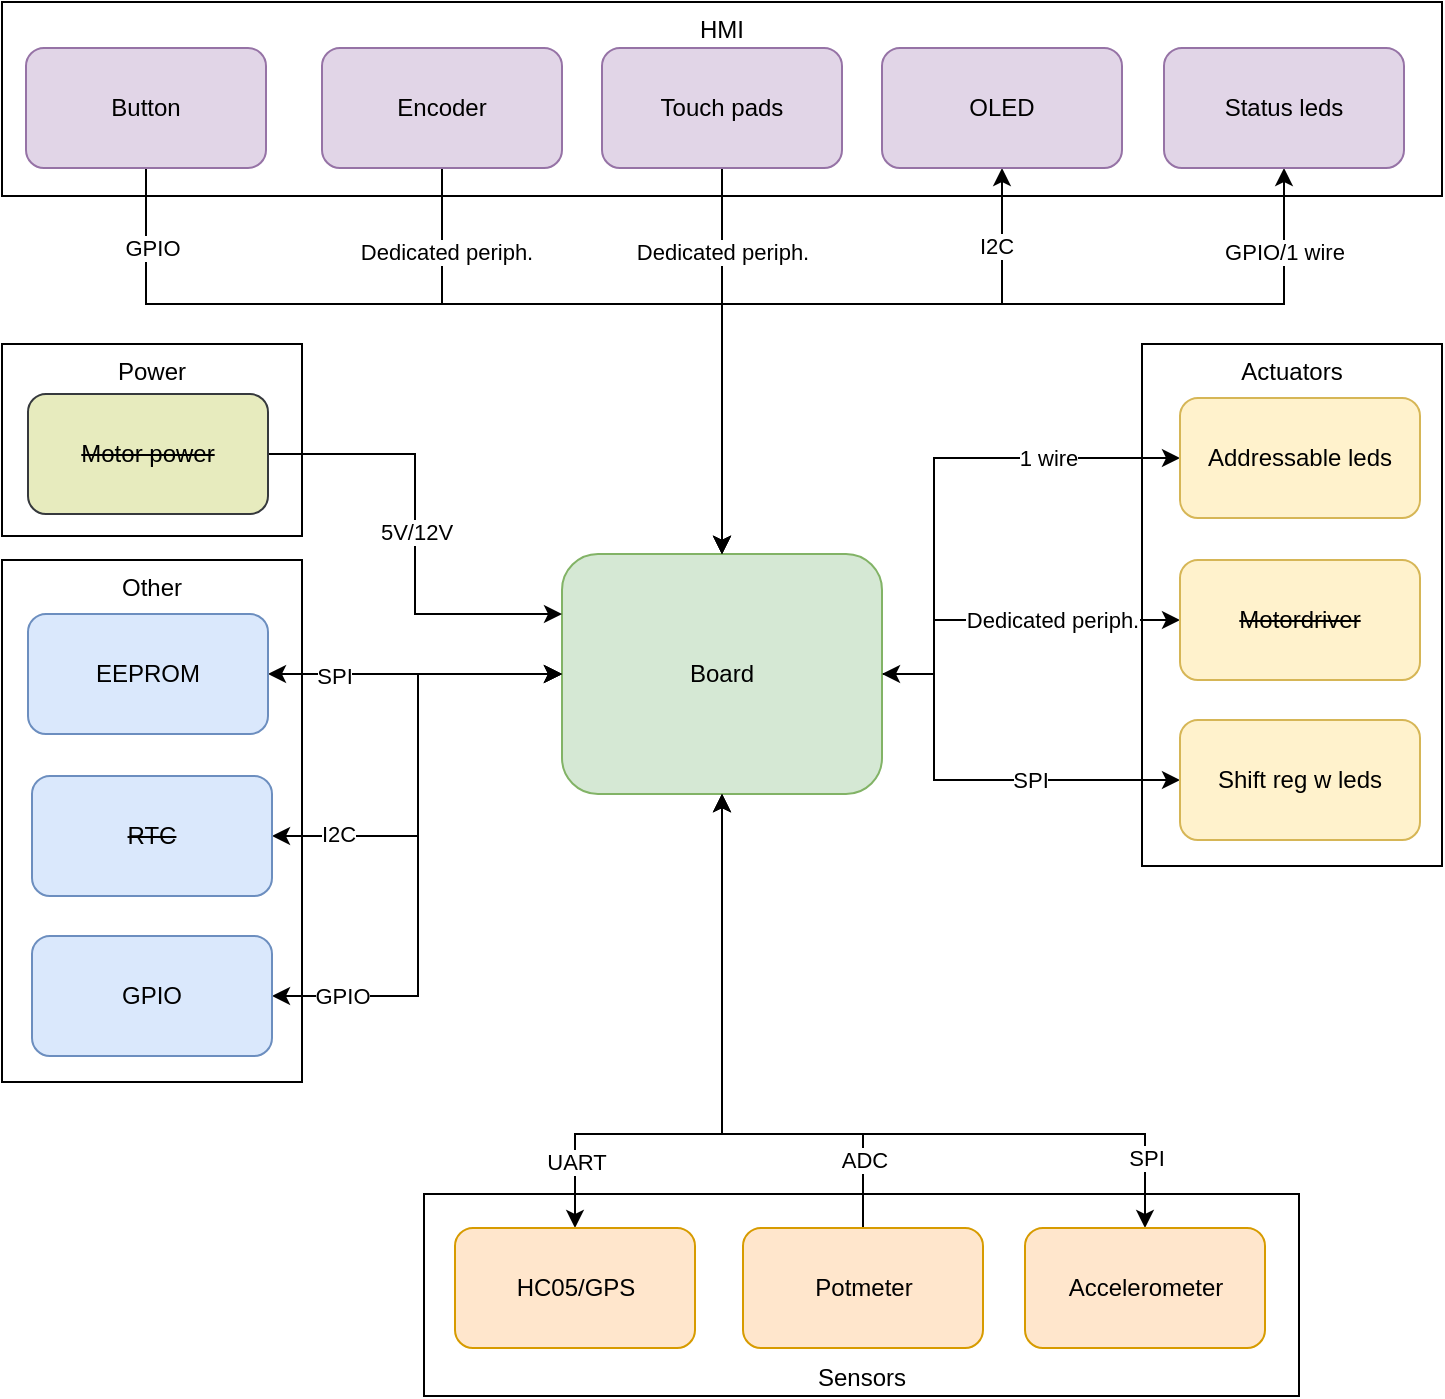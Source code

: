 <mxfile version="23.0.2" type="device">
  <diagram id="C5RBs43oDa-KdzZeNtuy" name="Page-1">
    <mxGraphModel dx="802" dy="943" grid="0" gridSize="10" guides="1" tooltips="1" connect="1" arrows="1" fold="1" page="1" pageScale="1" pageWidth="827" pageHeight="1169" math="0" shadow="0">
      <root>
        <mxCell id="WIyWlLk6GJQsqaUBKTNV-0" />
        <mxCell id="WIyWlLk6GJQsqaUBKTNV-1" parent="WIyWlLk6GJQsqaUBKTNV-0" />
        <mxCell id="BNZY-GQQ6ccpOPCzlgzK-45" value="HMI" style="rounded=0;whiteSpace=wrap;html=1;verticalAlign=top;" parent="WIyWlLk6GJQsqaUBKTNV-1" vertex="1">
          <mxGeometry x="55" y="269" width="720" height="97" as="geometry" />
        </mxCell>
        <mxCell id="BNZY-GQQ6ccpOPCzlgzK-44" value="Power" style="rounded=0;whiteSpace=wrap;html=1;verticalAlign=top;" parent="WIyWlLk6GJQsqaUBKTNV-1" vertex="1">
          <mxGeometry x="55" y="440" width="150" height="96" as="geometry" />
        </mxCell>
        <mxCell id="BNZY-GQQ6ccpOPCzlgzK-42" value="Sensors" style="rounded=0;whiteSpace=wrap;html=1;verticalAlign=bottom;" parent="WIyWlLk6GJQsqaUBKTNV-1" vertex="1">
          <mxGeometry x="266" y="865" width="437.5" height="101" as="geometry" />
        </mxCell>
        <mxCell id="BNZY-GQQ6ccpOPCzlgzK-40" value="Actuators" style="rounded=0;whiteSpace=wrap;html=1;verticalAlign=top;" parent="WIyWlLk6GJQsqaUBKTNV-1" vertex="1">
          <mxGeometry x="625" y="440" width="150" height="261" as="geometry" />
        </mxCell>
        <mxCell id="BNZY-GQQ6ccpOPCzlgzK-2" value="GPIO/1 wire" style="edgeStyle=orthogonalEdgeStyle;rounded=0;orthogonalLoop=1;jettySize=auto;html=1;entryX=0.5;entryY=1;entryDx=0;entryDy=0;" parent="WIyWlLk6GJQsqaUBKTNV-1" source="BNZY-GQQ6ccpOPCzlgzK-0" target="BNZY-GQQ6ccpOPCzlgzK-1" edge="1">
          <mxGeometry x="0.823" relative="1" as="geometry">
            <Array as="points">
              <mxPoint x="415" y="420" />
              <mxPoint x="696" y="420" />
            </Array>
            <mxPoint as="offset" />
            <mxPoint x="485" y="425" as="targetPoint" />
          </mxGeometry>
        </mxCell>
        <mxCell id="BNZY-GQQ6ccpOPCzlgzK-19" value="1 wire" style="edgeStyle=orthogonalEdgeStyle;rounded=0;orthogonalLoop=1;jettySize=auto;html=1;entryX=0;entryY=0.5;entryDx=0;entryDy=0;exitX=1;exitY=0.5;exitDx=0;exitDy=0;" parent="WIyWlLk6GJQsqaUBKTNV-1" source="BNZY-GQQ6ccpOPCzlgzK-0" target="BNZY-GQQ6ccpOPCzlgzK-18" edge="1">
          <mxGeometry x="0.481" relative="1" as="geometry">
            <Array as="points">
              <mxPoint x="521" y="605" />
              <mxPoint x="521" y="497" />
            </Array>
            <mxPoint as="offset" />
            <mxPoint x="585" y="515" as="targetPoint" />
          </mxGeometry>
        </mxCell>
        <mxCell id="sVcyXuBf6ooVwLhxNdBt-4" style="edgeStyle=orthogonalEdgeStyle;rounded=0;orthogonalLoop=1;jettySize=auto;html=1;exitX=1;exitY=0.5;exitDx=0;exitDy=0;entryX=0;entryY=0.5;entryDx=0;entryDy=0;" parent="WIyWlLk6GJQsqaUBKTNV-1" source="BNZY-GQQ6ccpOPCzlgzK-0" target="sVcyXuBf6ooVwLhxNdBt-2" edge="1">
          <mxGeometry relative="1" as="geometry">
            <Array as="points">
              <mxPoint x="521" y="605" />
              <mxPoint x="521" y="578" />
            </Array>
          </mxGeometry>
        </mxCell>
        <mxCell id="sVcyXuBf6ooVwLhxNdBt-5" value="Dedicated periph." style="edgeLabel;html=1;align=center;verticalAlign=middle;resizable=0;points=[];" parent="sVcyXuBf6ooVwLhxNdBt-4" vertex="1" connectable="0">
          <mxGeometry x="-0.121" relative="1" as="geometry">
            <mxPoint x="34" as="offset" />
          </mxGeometry>
        </mxCell>
        <mxCell id="BNZY-GQQ6ccpOPCzlgzK-0" value="Board" style="rounded=1;whiteSpace=wrap;html=1;fillColor=#d5e8d4;strokeColor=#82b366;" parent="WIyWlLk6GJQsqaUBKTNV-1" vertex="1">
          <mxGeometry x="335" y="545" width="160" height="120" as="geometry" />
        </mxCell>
        <mxCell id="BNZY-GQQ6ccpOPCzlgzK-1" value="Status leds" style="whiteSpace=wrap;html=1;rounded=1;fillColor=#e1d5e7;strokeColor=#9673a6;" parent="WIyWlLk6GJQsqaUBKTNV-1" vertex="1">
          <mxGeometry x="636" y="292" width="120" height="60" as="geometry" />
        </mxCell>
        <mxCell id="VwEL4zslP9OhHKFk7XXc-13" style="edgeStyle=orthogonalEdgeStyle;rounded=0;orthogonalLoop=1;jettySize=auto;html=1;exitX=0.5;exitY=0;exitDx=0;exitDy=0;entryX=0.5;entryY=1;entryDx=0;entryDy=0;" parent="WIyWlLk6GJQsqaUBKTNV-1" source="BNZY-GQQ6ccpOPCzlgzK-6" target="BNZY-GQQ6ccpOPCzlgzK-0" edge="1">
          <mxGeometry relative="1" as="geometry">
            <Array as="points">
              <mxPoint x="486" y="835" />
              <mxPoint x="415" y="835" />
            </Array>
          </mxGeometry>
        </mxCell>
        <mxCell id="sVcyXuBf6ooVwLhxNdBt-35" value="ADC" style="edgeLabel;html=1;align=center;verticalAlign=middle;resizable=0;points=[];" parent="VwEL4zslP9OhHKFk7XXc-13" vertex="1" connectable="0">
          <mxGeometry x="-0.79" relative="1" as="geometry">
            <mxPoint y="-4" as="offset" />
          </mxGeometry>
        </mxCell>
        <mxCell id="BNZY-GQQ6ccpOPCzlgzK-6" value="Potmeter" style="whiteSpace=wrap;html=1;rounded=1;fillColor=#ffe6cc;strokeColor=#d79b00;" parent="WIyWlLk6GJQsqaUBKTNV-1" vertex="1">
          <mxGeometry x="425.5" y="882" width="120" height="60" as="geometry" />
        </mxCell>
        <mxCell id="BNZY-GQQ6ccpOPCzlgzK-18" value="Addressable leds" style="whiteSpace=wrap;html=1;rounded=1;fillColor=#fff2cc;strokeColor=#d6b656;" parent="WIyWlLk6GJQsqaUBKTNV-1" vertex="1">
          <mxGeometry x="644" y="467" width="120" height="60" as="geometry" />
        </mxCell>
        <mxCell id="VwEL4zslP9OhHKFk7XXc-16" style="edgeStyle=orthogonalEdgeStyle;rounded=0;orthogonalLoop=1;jettySize=auto;html=1;exitX=0.5;exitY=1;exitDx=0;exitDy=0;entryX=0.5;entryY=0;entryDx=0;entryDy=0;startArrow=none;startFill=0;" parent="WIyWlLk6GJQsqaUBKTNV-1" source="BNZY-GQQ6ccpOPCzlgzK-24" target="BNZY-GQQ6ccpOPCzlgzK-0" edge="1">
          <mxGeometry relative="1" as="geometry">
            <Array as="points">
              <mxPoint x="127" y="420" />
              <mxPoint x="415" y="420" />
            </Array>
          </mxGeometry>
        </mxCell>
        <mxCell id="VwEL4zslP9OhHKFk7XXc-17" value="GPIO" style="edgeLabel;html=1;align=center;verticalAlign=middle;resizable=0;points=[];" parent="VwEL4zslP9OhHKFk7XXc-16" vertex="1" connectable="0">
          <mxGeometry x="-0.64" y="-2" relative="1" as="geometry">
            <mxPoint x="-16" y="-30" as="offset" />
          </mxGeometry>
        </mxCell>
        <mxCell id="BNZY-GQQ6ccpOPCzlgzK-24" value="Button" style="whiteSpace=wrap;html=1;rounded=1;fillColor=#e1d5e7;strokeColor=#9673a6;" parent="WIyWlLk6GJQsqaUBKTNV-1" vertex="1">
          <mxGeometry x="67" y="292" width="120" height="60" as="geometry" />
        </mxCell>
        <mxCell id="kOA28rT-aEDT9Uid_dWa-2" style="edgeStyle=orthogonalEdgeStyle;rounded=0;orthogonalLoop=1;jettySize=auto;html=1;exitX=1;exitY=0.5;exitDx=0;exitDy=0;entryX=0;entryY=0.25;entryDx=0;entryDy=0;" parent="WIyWlLk6GJQsqaUBKTNV-1" source="BNZY-GQQ6ccpOPCzlgzK-30" target="BNZY-GQQ6ccpOPCzlgzK-0" edge="1">
          <mxGeometry relative="1" as="geometry" />
        </mxCell>
        <mxCell id="kOA28rT-aEDT9Uid_dWa-3" value="5V/12V" style="edgeLabel;html=1;align=center;verticalAlign=middle;resizable=0;points=[];" parent="kOA28rT-aEDT9Uid_dWa-2" vertex="1" connectable="0">
          <mxGeometry x="-0.008" relative="1" as="geometry">
            <mxPoint as="offset" />
          </mxGeometry>
        </mxCell>
        <mxCell id="BNZY-GQQ6ccpOPCzlgzK-30" value="&lt;strike&gt;Motor power&lt;/strike&gt;" style="whiteSpace=wrap;html=1;rounded=1;fillColor=#E7EBBE;strokeColor=#36393d;" parent="WIyWlLk6GJQsqaUBKTNV-1" vertex="1">
          <mxGeometry x="68" y="465" width="120" height="60" as="geometry" />
        </mxCell>
        <mxCell id="sVcyXuBf6ooVwLhxNdBt-2" value="&lt;strike&gt;Motordriver&lt;/strike&gt;" style="whiteSpace=wrap;html=1;rounded=1;fillColor=#fff2cc;strokeColor=#d6b656;" parent="WIyWlLk6GJQsqaUBKTNV-1" vertex="1">
          <mxGeometry x="644" y="548" width="120" height="60" as="geometry" />
        </mxCell>
        <mxCell id="sVcyXuBf6ooVwLhxNdBt-8" style="edgeStyle=orthogonalEdgeStyle;rounded=0;orthogonalLoop=1;jettySize=auto;html=1;exitX=0.5;exitY=1;exitDx=0;exitDy=0;entryX=0.5;entryY=0;entryDx=0;entryDy=0;startArrow=classic;startFill=1;" parent="WIyWlLk6GJQsqaUBKTNV-1" source="sVcyXuBf6ooVwLhxNdBt-7" target="BNZY-GQQ6ccpOPCzlgzK-0" edge="1">
          <mxGeometry relative="1" as="geometry">
            <Array as="points">
              <mxPoint x="555" y="420" />
              <mxPoint x="415" y="420" />
            </Array>
          </mxGeometry>
        </mxCell>
        <mxCell id="sVcyXuBf6ooVwLhxNdBt-9" value="I2C" style="edgeLabel;html=1;align=center;verticalAlign=middle;resizable=0;points=[];" parent="sVcyXuBf6ooVwLhxNdBt-8" vertex="1" connectable="0">
          <mxGeometry x="-0.33" y="-2" relative="1" as="geometry">
            <mxPoint x="40" y="-27" as="offset" />
          </mxGeometry>
        </mxCell>
        <mxCell id="sVcyXuBf6ooVwLhxNdBt-7" value="OLED" style="whiteSpace=wrap;html=1;rounded=1;fillColor=#e1d5e7;strokeColor=#9673a6;" parent="WIyWlLk6GJQsqaUBKTNV-1" vertex="1">
          <mxGeometry x="495" y="292" width="120" height="60" as="geometry" />
        </mxCell>
        <mxCell id="sVcyXuBf6ooVwLhxNdBt-11" style="edgeStyle=orthogonalEdgeStyle;rounded=0;orthogonalLoop=1;jettySize=auto;html=1;exitX=0.5;exitY=1;exitDx=0;exitDy=0;entryX=0.5;entryY=0;entryDx=0;entryDy=0;" parent="WIyWlLk6GJQsqaUBKTNV-1" source="sVcyXuBf6ooVwLhxNdBt-10" target="BNZY-GQQ6ccpOPCzlgzK-0" edge="1">
          <mxGeometry relative="1" as="geometry">
            <Array as="points">
              <mxPoint x="275" y="420" />
              <mxPoint x="415" y="420" />
            </Array>
          </mxGeometry>
        </mxCell>
        <mxCell id="sVcyXuBf6ooVwLhxNdBt-12" value="Dedicated periph." style="edgeLabel;html=1;align=center;verticalAlign=middle;resizable=0;points=[];" parent="sVcyXuBf6ooVwLhxNdBt-11" vertex="1" connectable="0">
          <mxGeometry x="-0.579" relative="1" as="geometry">
            <mxPoint y="-26" as="offset" />
          </mxGeometry>
        </mxCell>
        <mxCell id="sVcyXuBf6ooVwLhxNdBt-10" value="Encoder" style="whiteSpace=wrap;html=1;rounded=1;fillColor=#e1d5e7;strokeColor=#9673a6;" parent="WIyWlLk6GJQsqaUBKTNV-1" vertex="1">
          <mxGeometry x="215" y="292" width="120" height="60" as="geometry" />
        </mxCell>
        <mxCell id="sVcyXuBf6ooVwLhxNdBt-15" style="edgeStyle=orthogonalEdgeStyle;rounded=0;orthogonalLoop=1;jettySize=auto;html=1;exitX=0.5;exitY=1;exitDx=0;exitDy=0;entryX=0.5;entryY=0;entryDx=0;entryDy=0;" parent="WIyWlLk6GJQsqaUBKTNV-1" source="sVcyXuBf6ooVwLhxNdBt-13" target="BNZY-GQQ6ccpOPCzlgzK-0" edge="1">
          <mxGeometry relative="1" as="geometry" />
        </mxCell>
        <mxCell id="sVcyXuBf6ooVwLhxNdBt-16" value="Dedicated periph." style="edgeLabel;html=1;align=center;verticalAlign=middle;resizable=0;points=[];" parent="sVcyXuBf6ooVwLhxNdBt-15" vertex="1" connectable="0">
          <mxGeometry x="-0.4" relative="1" as="geometry">
            <mxPoint y="-16" as="offset" />
          </mxGeometry>
        </mxCell>
        <mxCell id="sVcyXuBf6ooVwLhxNdBt-13" value="Touch pads" style="whiteSpace=wrap;html=1;rounded=1;fillColor=#e1d5e7;strokeColor=#9673a6;" parent="WIyWlLk6GJQsqaUBKTNV-1" vertex="1">
          <mxGeometry x="355" y="292" width="120" height="60" as="geometry" />
        </mxCell>
        <mxCell id="sVcyXuBf6ooVwLhxNdBt-22" style="edgeStyle=orthogonalEdgeStyle;rounded=0;orthogonalLoop=1;jettySize=auto;html=1;exitX=0.5;exitY=0;exitDx=0;exitDy=0;entryX=0.5;entryY=1;entryDx=0;entryDy=0;startArrow=classic;startFill=1;" parent="WIyWlLk6GJQsqaUBKTNV-1" source="sVcyXuBf6ooVwLhxNdBt-19" target="BNZY-GQQ6ccpOPCzlgzK-0" edge="1">
          <mxGeometry relative="1" as="geometry">
            <Array as="points">
              <mxPoint x="626" y="835" />
              <mxPoint x="415" y="835" />
            </Array>
          </mxGeometry>
        </mxCell>
        <mxCell id="sVcyXuBf6ooVwLhxNdBt-23" value="SPI" style="edgeLabel;html=1;align=center;verticalAlign=middle;resizable=0;points=[];" parent="sVcyXuBf6ooVwLhxNdBt-22" vertex="1" connectable="0">
          <mxGeometry x="-0.627" relative="1" as="geometry">
            <mxPoint x="33" y="12" as="offset" />
          </mxGeometry>
        </mxCell>
        <mxCell id="sVcyXuBf6ooVwLhxNdBt-19" value="Accelerometer" style="whiteSpace=wrap;html=1;rounded=1;fillColor=#ffe6cc;strokeColor=#d79b00;" parent="WIyWlLk6GJQsqaUBKTNV-1" vertex="1">
          <mxGeometry x="566.5" y="882" width="120" height="60" as="geometry" />
        </mxCell>
        <mxCell id="sVcyXuBf6ooVwLhxNdBt-28" style="edgeStyle=orthogonalEdgeStyle;rounded=0;orthogonalLoop=1;jettySize=auto;html=1;exitX=0;exitY=0.5;exitDx=0;exitDy=0;entryX=1;entryY=0.5;entryDx=0;entryDy=0;startArrow=classic;startFill=1;" parent="WIyWlLk6GJQsqaUBKTNV-1" source="sVcyXuBf6ooVwLhxNdBt-20" target="BNZY-GQQ6ccpOPCzlgzK-0" edge="1">
          <mxGeometry relative="1" as="geometry">
            <Array as="points">
              <mxPoint x="521" y="658" />
              <mxPoint x="521" y="605" />
            </Array>
          </mxGeometry>
        </mxCell>
        <mxCell id="sVcyXuBf6ooVwLhxNdBt-29" value="SPI" style="edgeLabel;html=1;align=center;verticalAlign=middle;resizable=0;points=[];" parent="sVcyXuBf6ooVwLhxNdBt-28" vertex="1" connectable="0">
          <mxGeometry x="-0.354" y="-3" relative="1" as="geometry">
            <mxPoint x="-10" y="3" as="offset" />
          </mxGeometry>
        </mxCell>
        <mxCell id="sVcyXuBf6ooVwLhxNdBt-20" value="Shift reg w leds" style="whiteSpace=wrap;html=1;rounded=1;fillColor=#fff2cc;strokeColor=#d6b656;" parent="WIyWlLk6GJQsqaUBKTNV-1" vertex="1">
          <mxGeometry x="644" y="628" width="120" height="60" as="geometry" />
        </mxCell>
        <mxCell id="sVcyXuBf6ooVwLhxNdBt-24" style="edgeStyle=orthogonalEdgeStyle;rounded=0;orthogonalLoop=1;jettySize=auto;html=1;exitX=0.5;exitY=0;exitDx=0;exitDy=0;entryX=0.5;entryY=1;entryDx=0;entryDy=0;startArrow=classic;startFill=1;" parent="WIyWlLk6GJQsqaUBKTNV-1" source="sVcyXuBf6ooVwLhxNdBt-21" target="BNZY-GQQ6ccpOPCzlgzK-0" edge="1">
          <mxGeometry relative="1" as="geometry">
            <Array as="points">
              <mxPoint x="342" y="835" />
              <mxPoint x="415" y="835" />
            </Array>
          </mxGeometry>
        </mxCell>
        <mxCell id="sVcyXuBf6ooVwLhxNdBt-25" value="UART" style="edgeLabel;html=1;align=center;verticalAlign=middle;resizable=0;points=[];" parent="sVcyXuBf6ooVwLhxNdBt-24" vertex="1" connectable="0">
          <mxGeometry x="-0.641" y="1" relative="1" as="geometry">
            <mxPoint x="-5" y="15" as="offset" />
          </mxGeometry>
        </mxCell>
        <mxCell id="sVcyXuBf6ooVwLhxNdBt-21" value="HC05/GPS" style="whiteSpace=wrap;html=1;rounded=1;fillColor=#ffe6cc;strokeColor=#d79b00;" parent="WIyWlLk6GJQsqaUBKTNV-1" vertex="1">
          <mxGeometry x="281.5" y="882" width="120" height="60" as="geometry" />
        </mxCell>
        <mxCell id="sVcyXuBf6ooVwLhxNdBt-30" value="Other" style="rounded=0;whiteSpace=wrap;html=1;verticalAlign=top;" parent="WIyWlLk6GJQsqaUBKTNV-1" vertex="1">
          <mxGeometry x="55" y="548" width="150" height="261" as="geometry" />
        </mxCell>
        <mxCell id="sVcyXuBf6ooVwLhxNdBt-36" style="edgeStyle=orthogonalEdgeStyle;rounded=0;orthogonalLoop=1;jettySize=auto;html=1;exitX=1;exitY=0.5;exitDx=0;exitDy=0;entryX=0;entryY=0.5;entryDx=0;entryDy=0;startArrow=classic;startFill=1;" parent="WIyWlLk6GJQsqaUBKTNV-1" source="sVcyXuBf6ooVwLhxNdBt-31" target="BNZY-GQQ6ccpOPCzlgzK-0" edge="1">
          <mxGeometry relative="1" as="geometry">
            <Array as="points">
              <mxPoint x="298" y="605" />
              <mxPoint x="298" y="605" />
            </Array>
          </mxGeometry>
        </mxCell>
        <mxCell id="sVcyXuBf6ooVwLhxNdBt-39" value="SPI" style="edgeLabel;html=1;align=center;verticalAlign=middle;resizable=0;points=[];" parent="sVcyXuBf6ooVwLhxNdBt-36" vertex="1" connectable="0">
          <mxGeometry x="-0.573" y="-1" relative="1" as="geometry">
            <mxPoint x="1" as="offset" />
          </mxGeometry>
        </mxCell>
        <mxCell id="sVcyXuBf6ooVwLhxNdBt-31" value="EEPROM" style="whiteSpace=wrap;html=1;rounded=1;fillColor=#dae8fc;strokeColor=#6c8ebf;" parent="WIyWlLk6GJQsqaUBKTNV-1" vertex="1">
          <mxGeometry x="68" y="575" width="120" height="60" as="geometry" />
        </mxCell>
        <mxCell id="sVcyXuBf6ooVwLhxNdBt-37" style="edgeStyle=orthogonalEdgeStyle;rounded=0;orthogonalLoop=1;jettySize=auto;html=1;exitX=1;exitY=0.5;exitDx=0;exitDy=0;entryX=0;entryY=0.5;entryDx=0;entryDy=0;startArrow=classic;startFill=1;" parent="WIyWlLk6GJQsqaUBKTNV-1" source="sVcyXuBf6ooVwLhxNdBt-32" target="BNZY-GQQ6ccpOPCzlgzK-0" edge="1">
          <mxGeometry relative="1" as="geometry">
            <mxPoint x="296.263" y="610.211" as="targetPoint" />
            <Array as="points">
              <mxPoint x="263" y="686" />
              <mxPoint x="263" y="605" />
            </Array>
          </mxGeometry>
        </mxCell>
        <mxCell id="sVcyXuBf6ooVwLhxNdBt-40" value="I2C" style="edgeLabel;html=1;align=center;verticalAlign=middle;resizable=0;points=[];" parent="sVcyXuBf6ooVwLhxNdBt-37" vertex="1" connectable="0">
          <mxGeometry x="-0.713" y="1" relative="1" as="geometry">
            <mxPoint as="offset" />
          </mxGeometry>
        </mxCell>
        <mxCell id="sVcyXuBf6ooVwLhxNdBt-32" value="&lt;strike&gt;RTC&lt;/strike&gt;" style="whiteSpace=wrap;html=1;rounded=1;fillColor=#dae8fc;strokeColor=#6c8ebf;" parent="WIyWlLk6GJQsqaUBKTNV-1" vertex="1">
          <mxGeometry x="70" y="656" width="120" height="60" as="geometry" />
        </mxCell>
        <mxCell id="sVcyXuBf6ooVwLhxNdBt-33" value="SPI" style="edgeLabel;html=1;align=center;verticalAlign=middle;resizable=0;points=[];" parent="WIyWlLk6GJQsqaUBKTNV-1" vertex="1" connectable="0">
          <mxGeometry x="89.552" y="790.444" as="geometry" />
        </mxCell>
        <mxCell id="sVcyXuBf6ooVwLhxNdBt-38" style="edgeStyle=orthogonalEdgeStyle;rounded=0;orthogonalLoop=1;jettySize=auto;html=1;exitX=1;exitY=0.5;exitDx=0;exitDy=0;entryX=0;entryY=0.5;entryDx=0;entryDy=0;startArrow=classic;startFill=1;" parent="WIyWlLk6GJQsqaUBKTNV-1" source="sVcyXuBf6ooVwLhxNdBt-34" target="BNZY-GQQ6ccpOPCzlgzK-0" edge="1">
          <mxGeometry relative="1" as="geometry">
            <Array as="points">
              <mxPoint x="263" y="766" />
              <mxPoint x="263" y="605" />
            </Array>
          </mxGeometry>
        </mxCell>
        <mxCell id="sVcyXuBf6ooVwLhxNdBt-41" value="GPIO" style="edgeLabel;html=1;align=center;verticalAlign=middle;resizable=0;points=[];" parent="sVcyXuBf6ooVwLhxNdBt-38" vertex="1" connectable="0">
          <mxGeometry x="-0.735" y="-2" relative="1" as="geometry">
            <mxPoint x="-6" y="-2" as="offset" />
          </mxGeometry>
        </mxCell>
        <mxCell id="sVcyXuBf6ooVwLhxNdBt-34" value="GPIO" style="whiteSpace=wrap;html=1;rounded=1;fillColor=#dae8fc;strokeColor=#6c8ebf;" parent="WIyWlLk6GJQsqaUBKTNV-1" vertex="1">
          <mxGeometry x="70" y="736" width="120" height="60" as="geometry" />
        </mxCell>
      </root>
    </mxGraphModel>
  </diagram>
</mxfile>
